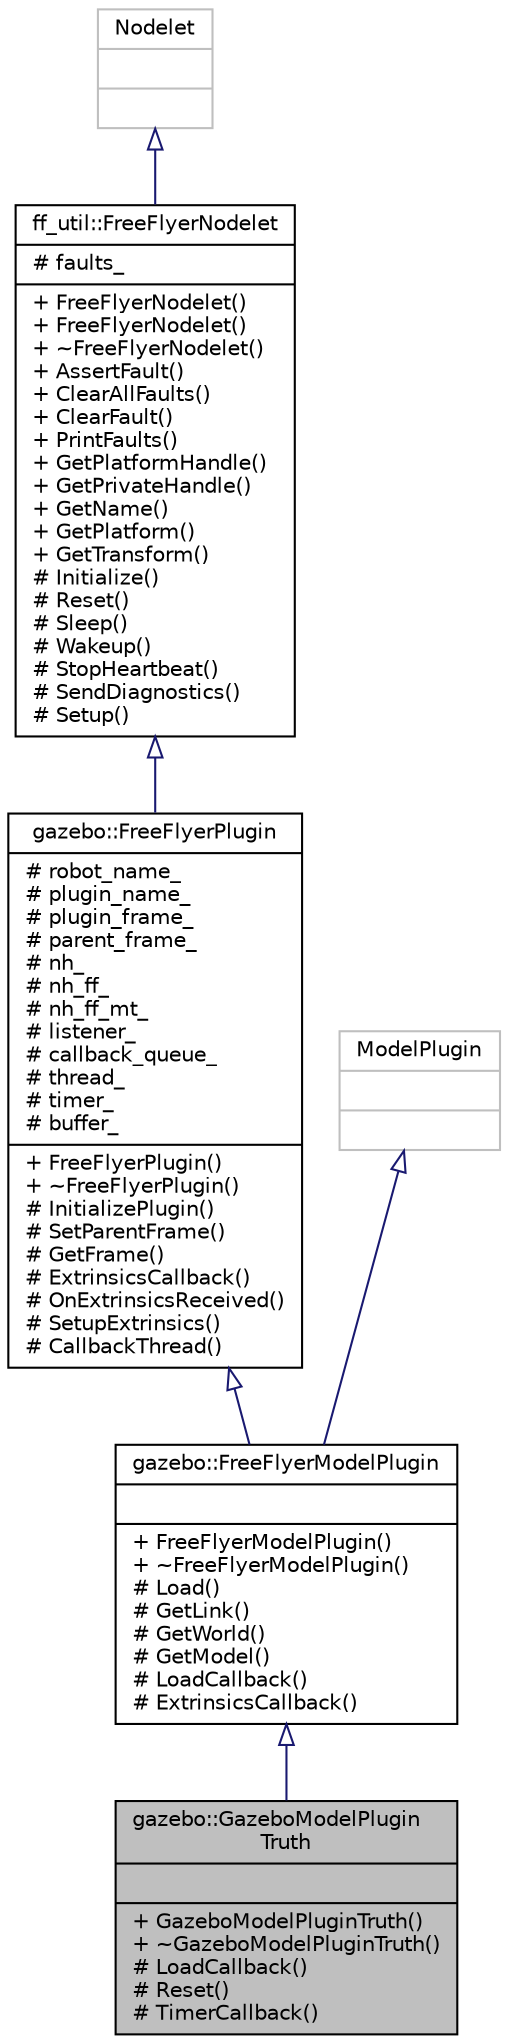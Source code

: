 digraph "gazebo::GazeboModelPluginTruth"
{
 // LATEX_PDF_SIZE
  edge [fontname="Helvetica",fontsize="10",labelfontname="Helvetica",labelfontsize="10"];
  node [fontname="Helvetica",fontsize="10",shape=record];
  Node1 [label="{gazebo::GazeboModelPlugin\lTruth\n||+ GazeboModelPluginTruth()\l+ ~GazeboModelPluginTruth()\l# LoadCallback()\l# Reset()\l# TimerCallback()\l}",height=0.2,width=0.4,color="black", fillcolor="grey75", style="filled", fontcolor="black",tooltip=" "];
  Node2 -> Node1 [dir="back",color="midnightblue",fontsize="10",style="solid",arrowtail="onormal",fontname="Helvetica"];
  Node2 [label="{gazebo::FreeFlyerModelPlugin\n||+ FreeFlyerModelPlugin()\l+ ~FreeFlyerModelPlugin()\l# Load()\l# GetLink()\l# GetWorld()\l# GetModel()\l# LoadCallback()\l# ExtrinsicsCallback()\l}",height=0.2,width=0.4,color="black", fillcolor="white", style="filled",URL="$classgazebo_1_1FreeFlyerModelPlugin.html",tooltip=" "];
  Node3 -> Node2 [dir="back",color="midnightblue",fontsize="10",style="solid",arrowtail="onormal",fontname="Helvetica"];
  Node3 [label="{gazebo::FreeFlyerPlugin\n|# robot_name_\l# plugin_name_\l# plugin_frame_\l# parent_frame_\l# nh_\l# nh_ff_\l# nh_ff_mt_\l# listener_\l# callback_queue_\l# thread_\l# timer_\l# buffer_\l|+ FreeFlyerPlugin()\l+ ~FreeFlyerPlugin()\l# InitializePlugin()\l# SetParentFrame()\l# GetFrame()\l# ExtrinsicsCallback()\l# OnExtrinsicsReceived()\l# SetupExtrinsics()\l# CallbackThread()\l}",height=0.2,width=0.4,color="black", fillcolor="white", style="filled",URL="$classgazebo_1_1FreeFlyerPlugin.html",tooltip=" "];
  Node4 -> Node3 [dir="back",color="midnightblue",fontsize="10",style="solid",arrowtail="onormal",fontname="Helvetica"];
  Node4 [label="{ff_util::FreeFlyerNodelet\n|# faults_\l|+ FreeFlyerNodelet()\l+ FreeFlyerNodelet()\l+ ~FreeFlyerNodelet()\l+ AssertFault()\l+ ClearAllFaults()\l+ ClearFault()\l+ PrintFaults()\l+ GetPlatformHandle()\l+ GetPrivateHandle()\l+ GetName()\l+ GetPlatform()\l+ GetTransform()\l# Initialize()\l# Reset()\l# Sleep()\l# Wakeup()\l# StopHeartbeat()\l# SendDiagnostics()\l# Setup()\l}",height=0.2,width=0.4,color="black", fillcolor="white", style="filled",URL="$classff__util_1_1FreeFlyerNodelet.html",tooltip=" "];
  Node5 -> Node4 [dir="back",color="midnightblue",fontsize="10",style="solid",arrowtail="onormal",fontname="Helvetica"];
  Node5 [label="{Nodelet\n||}",height=0.2,width=0.4,color="grey75", fillcolor="white", style="filled",tooltip=" "];
  Node6 -> Node2 [dir="back",color="midnightblue",fontsize="10",style="solid",arrowtail="onormal",fontname="Helvetica"];
  Node6 [label="{ModelPlugin\n||}",height=0.2,width=0.4,color="grey75", fillcolor="white", style="filled",tooltip=" "];
}
